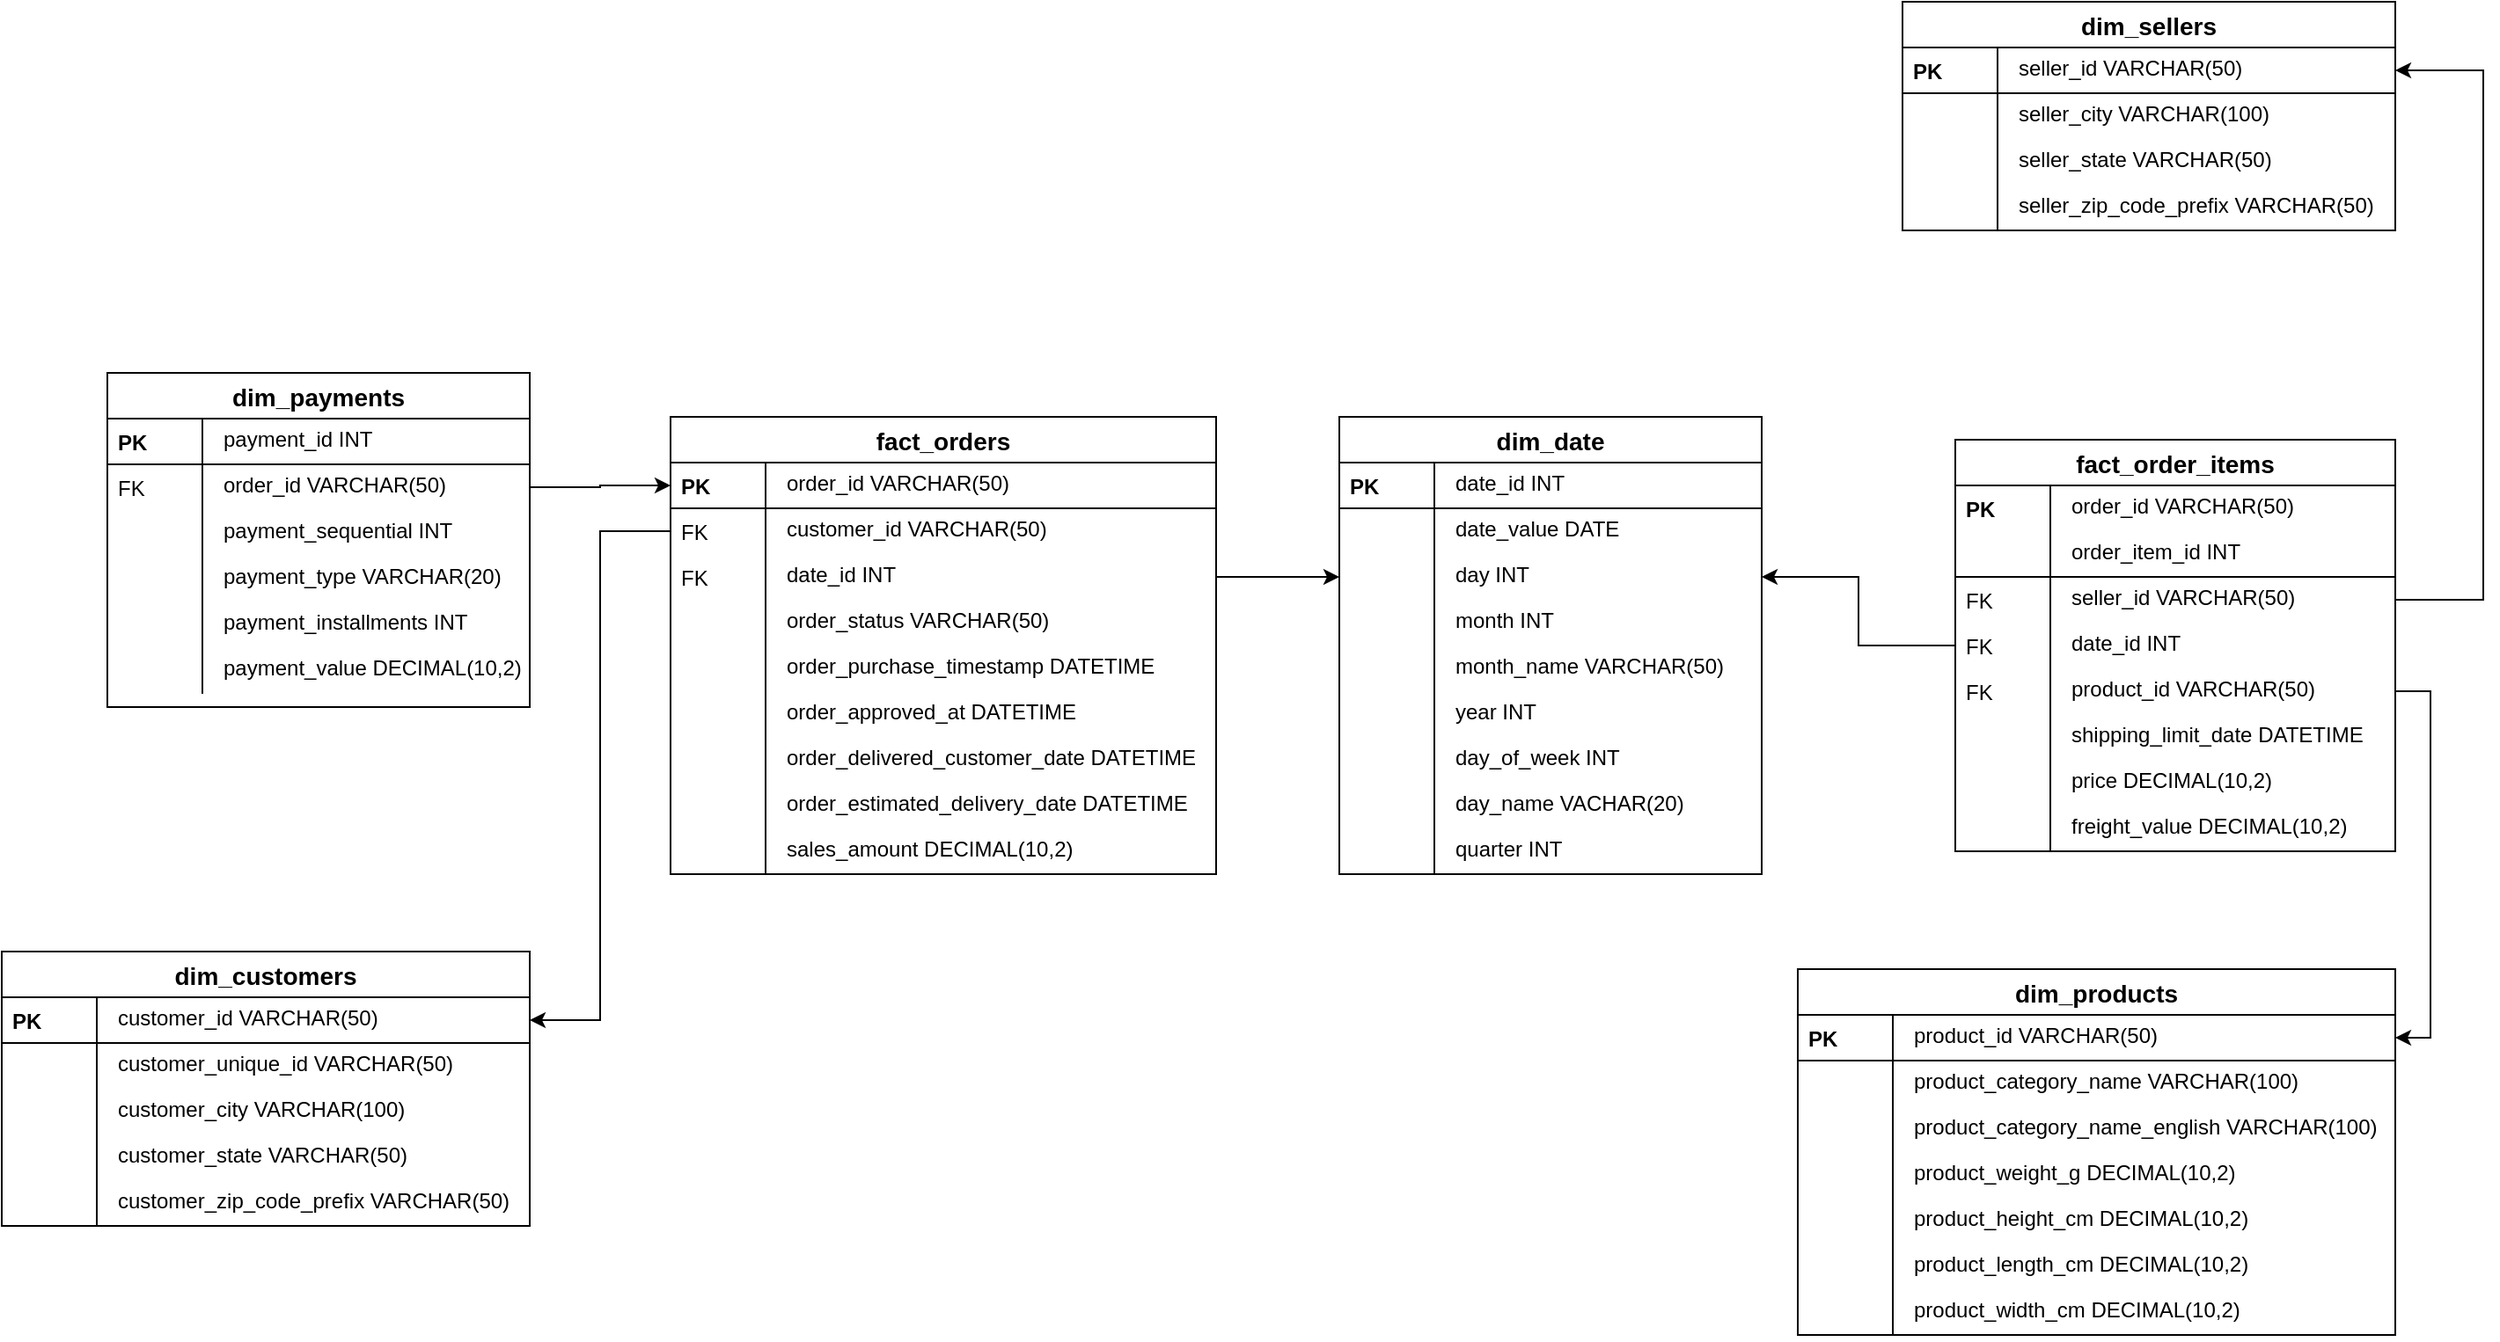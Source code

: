 <mxfile version="26.0.16">
  <diagram name="Page-1" id="37GojbIX0Rd0aTj9gflg">
    <mxGraphModel dx="1693" dy="843" grid="1" gridSize="10" guides="1" tooltips="1" connect="1" arrows="1" fold="1" page="1" pageScale="1" pageWidth="1200" pageHeight="1920" math="0" shadow="0">
      <root>
        <mxCell id="0" />
        <mxCell id="1" parent="0" />
        <mxCell id="-cN0JcNrB5t6STGXei_7-1" value="dim_customers" style="swimlane;fontStyle=1;childLayout=stackLayout;horizontal=1;startSize=26;fillColor=default;horizontalStack=0;resizeParent=1;resizeLast=0;collapsible=1;marginBottom=0;swimlaneFillColor=default;align=center;fontSize=14;" vertex="1" parent="1">
          <mxGeometry x="410" y="990" width="300" height="156" as="geometry" />
        </mxCell>
        <mxCell id="-cN0JcNrB5t6STGXei_7-2" value="customer_id VARCHAR(50)" style="shape=partialRectangle;top=0;left=0;right=0;bottom=1;align=left;verticalAlign=top;spacingTop=-2;fillColor=none;spacingLeft=64;spacingRight=4;overflow=hidden;rotatable=0;points=[[0,0.5],[1,0.5]];portConstraint=eastwest;dropTarget=0;" vertex="1" parent="-cN0JcNrB5t6STGXei_7-1">
          <mxGeometry y="26" width="300" height="26" as="geometry" />
        </mxCell>
        <mxCell id="-cN0JcNrB5t6STGXei_7-3" value="PK" style="shape=partialRectangle;top=0;left=0;bottom=0;fillColor=none;align=left;verticalAlign=middle;spacingLeft=4;spacingRight=4;overflow=hidden;rotatable=180;points=[];portConstraint=eastwest;part=1;fontStyle=1" vertex="1" connectable="0" parent="-cN0JcNrB5t6STGXei_7-2">
          <mxGeometry width="54" height="26" as="geometry" />
        </mxCell>
        <mxCell id="-cN0JcNrB5t6STGXei_7-4" value="customer_unique_id VARCHAR(50)" style="shape=partialRectangle;top=0;left=0;right=0;bottom=0;align=left;verticalAlign=top;spacingTop=-2;fillColor=none;spacingLeft=64;spacingRight=4;overflow=hidden;rotatable=0;points=[[0,0.5],[1,0.5]];portConstraint=eastwest;dropTarget=0;" vertex="1" parent="-cN0JcNrB5t6STGXei_7-1">
          <mxGeometry y="52" width="300" height="26" as="geometry" />
        </mxCell>
        <mxCell id="-cN0JcNrB5t6STGXei_7-5" value="" style="shape=partialRectangle;top=0;left=0;bottom=0;fillColor=none;align=left;verticalAlign=middle;spacingLeft=4;spacingRight=4;overflow=hidden;rotatable=180;points=[];portConstraint=eastwest;part=1;" vertex="1" connectable="0" parent="-cN0JcNrB5t6STGXei_7-4">
          <mxGeometry width="54" height="26" as="geometry" />
        </mxCell>
        <mxCell id="-cN0JcNrB5t6STGXei_7-6" value="customer_city VARCHAR(100)" style="shape=partialRectangle;top=0;left=0;right=0;bottom=0;align=left;verticalAlign=top;spacingTop=-2;fillColor=none;spacingLeft=64;spacingRight=4;overflow=hidden;rotatable=0;points=[[0,0.5],[1,0.5]];portConstraint=eastwest;dropTarget=0;" vertex="1" parent="-cN0JcNrB5t6STGXei_7-1">
          <mxGeometry y="78" width="300" height="26" as="geometry" />
        </mxCell>
        <mxCell id="-cN0JcNrB5t6STGXei_7-7" value="" style="shape=partialRectangle;top=0;left=0;bottom=0;fillColor=none;align=left;verticalAlign=middle;spacingLeft=4;spacingRight=4;overflow=hidden;rotatable=180;points=[];portConstraint=eastwest;part=1;" vertex="1" connectable="0" parent="-cN0JcNrB5t6STGXei_7-6">
          <mxGeometry width="54" height="26" as="geometry" />
        </mxCell>
        <mxCell id="-cN0JcNrB5t6STGXei_7-8" value="customer_state VARCHAR(50)" style="shape=partialRectangle;top=0;left=0;right=0;bottom=0;align=left;verticalAlign=top;spacingTop=-2;fillColor=none;spacingLeft=64;spacingRight=4;overflow=hidden;rotatable=0;points=[[0,0.5],[1,0.5]];portConstraint=eastwest;dropTarget=0;" vertex="1" parent="-cN0JcNrB5t6STGXei_7-1">
          <mxGeometry y="104" width="300" height="26" as="geometry" />
        </mxCell>
        <mxCell id="-cN0JcNrB5t6STGXei_7-9" value="" style="shape=partialRectangle;top=0;left=0;bottom=0;fillColor=none;align=left;verticalAlign=middle;spacingLeft=4;spacingRight=4;overflow=hidden;rotatable=180;points=[];portConstraint=eastwest;part=1;" vertex="1" connectable="0" parent="-cN0JcNrB5t6STGXei_7-8">
          <mxGeometry width="54" height="26" as="geometry" />
        </mxCell>
        <mxCell id="-cN0JcNrB5t6STGXei_7-10" value="customer_zip_code_prefix VARCHAR(50)" style="shape=partialRectangle;top=0;left=0;right=0;bottom=0;align=left;verticalAlign=top;spacingTop=-2;fillColor=none;spacingLeft=64;spacingRight=4;overflow=hidden;rotatable=0;points=[[0,0.5],[1,0.5]];portConstraint=eastwest;dropTarget=0;" vertex="1" parent="-cN0JcNrB5t6STGXei_7-1">
          <mxGeometry y="130" width="300" height="26" as="geometry" />
        </mxCell>
        <mxCell id="-cN0JcNrB5t6STGXei_7-11" value="" style="shape=partialRectangle;top=0;left=0;bottom=0;fillColor=none;align=left;verticalAlign=middle;spacingLeft=4;spacingRight=4;overflow=hidden;rotatable=180;points=[];portConstraint=eastwest;part=1;" vertex="1" connectable="0" parent="-cN0JcNrB5t6STGXei_7-10">
          <mxGeometry width="54" height="26" as="geometry" />
        </mxCell>
        <mxCell id="-cN0JcNrB5t6STGXei_7-12" value="dim_sellers" style="swimlane;fontStyle=1;childLayout=stackLayout;horizontal=1;startSize=26;fillColor=default;horizontalStack=0;resizeParent=1;resizeLast=0;collapsible=1;marginBottom=0;swimlaneFillColor=default;align=center;fontSize=14;" vertex="1" parent="1">
          <mxGeometry x="1490" y="450" width="280" height="130" as="geometry" />
        </mxCell>
        <mxCell id="-cN0JcNrB5t6STGXei_7-13" value="seller_id VARCHAR(50)" style="shape=partialRectangle;top=0;left=0;right=0;bottom=1;align=left;verticalAlign=top;spacingTop=-2;fillColor=none;spacingLeft=64;spacingRight=4;overflow=hidden;rotatable=0;points=[[0,0.5],[1,0.5]];portConstraint=eastwest;dropTarget=0;" vertex="1" parent="-cN0JcNrB5t6STGXei_7-12">
          <mxGeometry y="26" width="280" height="26" as="geometry" />
        </mxCell>
        <mxCell id="-cN0JcNrB5t6STGXei_7-14" value="PK" style="shape=partialRectangle;top=0;left=0;bottom=0;fillColor=none;align=left;verticalAlign=middle;spacingLeft=4;spacingRight=4;overflow=hidden;rotatable=180;points=[];portConstraint=eastwest;part=1;fontStyle=1" vertex="1" connectable="0" parent="-cN0JcNrB5t6STGXei_7-13">
          <mxGeometry width="54" height="26" as="geometry" />
        </mxCell>
        <mxCell id="-cN0JcNrB5t6STGXei_7-15" value="seller_city VARCHAR(100)" style="shape=partialRectangle;top=0;left=0;right=0;bottom=0;align=left;verticalAlign=top;spacingTop=-2;fillColor=none;spacingLeft=64;spacingRight=4;overflow=hidden;rotatable=0;points=[[0,0.5],[1,0.5]];portConstraint=eastwest;dropTarget=0;" vertex="1" parent="-cN0JcNrB5t6STGXei_7-12">
          <mxGeometry y="52" width="280" height="26" as="geometry" />
        </mxCell>
        <mxCell id="-cN0JcNrB5t6STGXei_7-16" value="" style="shape=partialRectangle;top=0;left=0;bottom=0;fillColor=none;align=left;verticalAlign=middle;spacingLeft=4;spacingRight=4;overflow=hidden;rotatable=180;points=[];portConstraint=eastwest;part=1;" vertex="1" connectable="0" parent="-cN0JcNrB5t6STGXei_7-15">
          <mxGeometry width="54" height="26" as="geometry" />
        </mxCell>
        <mxCell id="-cN0JcNrB5t6STGXei_7-17" value="seller_state VARCHAR(50)" style="shape=partialRectangle;top=0;left=0;right=0;bottom=0;align=left;verticalAlign=top;spacingTop=-2;fillColor=none;spacingLeft=64;spacingRight=4;overflow=hidden;rotatable=0;points=[[0,0.5],[1,0.5]];portConstraint=eastwest;dropTarget=0;" vertex="1" parent="-cN0JcNrB5t6STGXei_7-12">
          <mxGeometry y="78" width="280" height="26" as="geometry" />
        </mxCell>
        <mxCell id="-cN0JcNrB5t6STGXei_7-18" value="" style="shape=partialRectangle;top=0;left=0;bottom=0;fillColor=none;align=left;verticalAlign=middle;spacingLeft=4;spacingRight=4;overflow=hidden;rotatable=180;points=[];portConstraint=eastwest;part=1;" vertex="1" connectable="0" parent="-cN0JcNrB5t6STGXei_7-17">
          <mxGeometry width="54" height="26" as="geometry" />
        </mxCell>
        <mxCell id="-cN0JcNrB5t6STGXei_7-19" value="seller_zip_code_prefix VARCHAR(50)" style="shape=partialRectangle;top=0;left=0;right=0;bottom=0;align=left;verticalAlign=top;spacingTop=-2;fillColor=none;spacingLeft=64;spacingRight=4;overflow=hidden;rotatable=0;points=[[0,0.5],[1,0.5]];portConstraint=eastwest;dropTarget=0;" vertex="1" parent="-cN0JcNrB5t6STGXei_7-12">
          <mxGeometry y="104" width="280" height="26" as="geometry" />
        </mxCell>
        <mxCell id="-cN0JcNrB5t6STGXei_7-20" value="" style="shape=partialRectangle;top=0;left=0;bottom=0;fillColor=none;align=left;verticalAlign=middle;spacingLeft=4;spacingRight=4;overflow=hidden;rotatable=180;points=[];portConstraint=eastwest;part=1;" vertex="1" connectable="0" parent="-cN0JcNrB5t6STGXei_7-19">
          <mxGeometry width="54" height="26" as="geometry" />
        </mxCell>
        <mxCell id="-cN0JcNrB5t6STGXei_7-21" value="dim_products" style="swimlane;fontStyle=1;childLayout=stackLayout;horizontal=1;startSize=26;fillColor=default;horizontalStack=0;resizeParent=1;resizeLast=0;collapsible=1;marginBottom=0;swimlaneFillColor=default;align=center;fontSize=14;" vertex="1" parent="1">
          <mxGeometry x="1430.5" y="1000" width="339.5" height="208" as="geometry" />
        </mxCell>
        <mxCell id="-cN0JcNrB5t6STGXei_7-22" value="product_id VARCHAR(50)" style="shape=partialRectangle;top=0;left=0;right=0;bottom=1;align=left;verticalAlign=top;spacingTop=-2;fillColor=none;spacingLeft=64;spacingRight=4;overflow=hidden;rotatable=0;points=[[0,0.5],[1,0.5]];portConstraint=eastwest;dropTarget=0;" vertex="1" parent="-cN0JcNrB5t6STGXei_7-21">
          <mxGeometry y="26" width="339.5" height="26" as="geometry" />
        </mxCell>
        <mxCell id="-cN0JcNrB5t6STGXei_7-23" value="PK" style="shape=partialRectangle;top=0;left=0;bottom=0;fillColor=none;align=left;verticalAlign=middle;spacingLeft=4;spacingRight=4;overflow=hidden;rotatable=180;points=[];portConstraint=eastwest;part=1;fontStyle=1" vertex="1" connectable="0" parent="-cN0JcNrB5t6STGXei_7-22">
          <mxGeometry width="54" height="26" as="geometry" />
        </mxCell>
        <mxCell id="-cN0JcNrB5t6STGXei_7-24" value="product_category_name VARCHAR(100)" style="shape=partialRectangle;top=0;left=0;right=0;bottom=0;align=left;verticalAlign=top;spacingTop=-2;fillColor=none;spacingLeft=64;spacingRight=4;overflow=hidden;rotatable=0;points=[[0,0.5],[1,0.5]];portConstraint=eastwest;dropTarget=0;" vertex="1" parent="-cN0JcNrB5t6STGXei_7-21">
          <mxGeometry y="52" width="339.5" height="26" as="geometry" />
        </mxCell>
        <mxCell id="-cN0JcNrB5t6STGXei_7-25" value="" style="shape=partialRectangle;top=0;left=0;bottom=0;fillColor=none;align=left;verticalAlign=middle;spacingLeft=4;spacingRight=4;overflow=hidden;rotatable=180;points=[];portConstraint=eastwest;part=1;" vertex="1" connectable="0" parent="-cN0JcNrB5t6STGXei_7-24">
          <mxGeometry width="54" height="26" as="geometry" />
        </mxCell>
        <mxCell id="-cN0JcNrB5t6STGXei_7-26" value="product_category_name_english VARCHAR(100)" style="shape=partialRectangle;top=0;left=0;right=0;bottom=0;align=left;verticalAlign=top;spacingTop=-2;fillColor=none;spacingLeft=64;spacingRight=4;overflow=hidden;rotatable=0;points=[[0,0.5],[1,0.5]];portConstraint=eastwest;dropTarget=0;" vertex="1" parent="-cN0JcNrB5t6STGXei_7-21">
          <mxGeometry y="78" width="339.5" height="26" as="geometry" />
        </mxCell>
        <mxCell id="-cN0JcNrB5t6STGXei_7-27" value="" style="shape=partialRectangle;top=0;left=0;bottom=0;fillColor=none;align=left;verticalAlign=middle;spacingLeft=4;spacingRight=4;overflow=hidden;rotatable=180;points=[];portConstraint=eastwest;part=1;" vertex="1" connectable="0" parent="-cN0JcNrB5t6STGXei_7-26">
          <mxGeometry width="54" height="26" as="geometry" />
        </mxCell>
        <mxCell id="-cN0JcNrB5t6STGXei_7-28" value="product_weight_g DECIMAL(10,2)" style="shape=partialRectangle;top=0;left=0;right=0;bottom=0;align=left;verticalAlign=top;spacingTop=-2;fillColor=none;spacingLeft=64;spacingRight=4;overflow=hidden;rotatable=0;points=[[0,0.5],[1,0.5]];portConstraint=eastwest;dropTarget=0;" vertex="1" parent="-cN0JcNrB5t6STGXei_7-21">
          <mxGeometry y="104" width="339.5" height="26" as="geometry" />
        </mxCell>
        <mxCell id="-cN0JcNrB5t6STGXei_7-29" value="" style="shape=partialRectangle;top=0;left=0;bottom=0;fillColor=none;align=left;verticalAlign=middle;spacingLeft=4;spacingRight=4;overflow=hidden;rotatable=180;points=[];portConstraint=eastwest;part=1;" vertex="1" connectable="0" parent="-cN0JcNrB5t6STGXei_7-28">
          <mxGeometry width="54" height="26" as="geometry" />
        </mxCell>
        <mxCell id="-cN0JcNrB5t6STGXei_7-30" value="product_height_cm DECIMAL(10,2)" style="shape=partialRectangle;top=0;left=0;right=0;bottom=0;align=left;verticalAlign=top;spacingTop=-2;fillColor=none;spacingLeft=64;spacingRight=4;overflow=hidden;rotatable=0;points=[[0,0.5],[1,0.5]];portConstraint=eastwest;dropTarget=0;" vertex="1" parent="-cN0JcNrB5t6STGXei_7-21">
          <mxGeometry y="130" width="339.5" height="26" as="geometry" />
        </mxCell>
        <mxCell id="-cN0JcNrB5t6STGXei_7-31" value="" style="shape=partialRectangle;top=0;left=0;bottom=0;fillColor=none;align=left;verticalAlign=middle;spacingLeft=4;spacingRight=4;overflow=hidden;rotatable=180;points=[];portConstraint=eastwest;part=1;" vertex="1" connectable="0" parent="-cN0JcNrB5t6STGXei_7-30">
          <mxGeometry width="54" height="26" as="geometry" />
        </mxCell>
        <mxCell id="-cN0JcNrB5t6STGXei_7-32" value="product_length_cm DECIMAL(10,2)" style="shape=partialRectangle;top=0;left=0;right=0;bottom=0;align=left;verticalAlign=top;spacingTop=-2;fillColor=none;spacingLeft=64;spacingRight=4;overflow=hidden;rotatable=0;points=[[0,0.5],[1,0.5]];portConstraint=eastwest;dropTarget=0;" vertex="1" parent="-cN0JcNrB5t6STGXei_7-21">
          <mxGeometry y="156" width="339.5" height="26" as="geometry" />
        </mxCell>
        <mxCell id="-cN0JcNrB5t6STGXei_7-33" value="" style="shape=partialRectangle;top=0;left=0;bottom=0;fillColor=none;align=left;verticalAlign=middle;spacingLeft=4;spacingRight=4;overflow=hidden;rotatable=180;points=[];portConstraint=eastwest;part=1;" vertex="1" connectable="0" parent="-cN0JcNrB5t6STGXei_7-32">
          <mxGeometry width="54" height="26" as="geometry" />
        </mxCell>
        <mxCell id="-cN0JcNrB5t6STGXei_7-34" value="product_width_cm DECIMAL(10,2)" style="shape=partialRectangle;top=0;left=0;right=0;bottom=0;align=left;verticalAlign=top;spacingTop=-2;fillColor=none;spacingLeft=64;spacingRight=4;overflow=hidden;rotatable=0;points=[[0,0.5],[1,0.5]];portConstraint=eastwest;dropTarget=0;" vertex="1" parent="-cN0JcNrB5t6STGXei_7-21">
          <mxGeometry y="182" width="339.5" height="26" as="geometry" />
        </mxCell>
        <mxCell id="-cN0JcNrB5t6STGXei_7-35" value="" style="shape=partialRectangle;top=0;left=0;bottom=0;fillColor=none;align=left;verticalAlign=middle;spacingLeft=4;spacingRight=4;overflow=hidden;rotatable=180;points=[];portConstraint=eastwest;part=1;" vertex="1" connectable="0" parent="-cN0JcNrB5t6STGXei_7-34">
          <mxGeometry width="54" height="26" as="geometry" />
        </mxCell>
        <mxCell id="-cN0JcNrB5t6STGXei_7-36" value="dim_payments" style="swimlane;fontStyle=1;childLayout=stackLayout;horizontal=1;startSize=26;fillColor=default;horizontalStack=0;resizeParent=1;resizeLast=0;collapsible=1;marginBottom=0;swimlaneFillColor=default;align=center;fontSize=14;" vertex="1" parent="1">
          <mxGeometry x="470" y="661" width="240" height="190" as="geometry" />
        </mxCell>
        <mxCell id="-cN0JcNrB5t6STGXei_7-37" value="payment_id INT" style="shape=partialRectangle;top=0;left=0;right=0;bottom=1;align=left;verticalAlign=top;spacingTop=-2;fillColor=none;spacingLeft=64;spacingRight=4;overflow=hidden;rotatable=0;points=[[0,0.5],[1,0.5]];portConstraint=eastwest;dropTarget=0;labelBorderColor=none;" vertex="1" parent="-cN0JcNrB5t6STGXei_7-36">
          <mxGeometry y="26" width="240" height="26" as="geometry" />
        </mxCell>
        <mxCell id="-cN0JcNrB5t6STGXei_7-38" value="PK" style="shape=partialRectangle;top=0;left=0;bottom=0;fillColor=none;align=left;verticalAlign=middle;spacingLeft=4;spacingRight=4;overflow=hidden;rotatable=180;points=[];portConstraint=eastwest;part=1;fontStyle=1" vertex="1" connectable="0" parent="-cN0JcNrB5t6STGXei_7-37">
          <mxGeometry width="54" height="26" as="geometry" />
        </mxCell>
        <mxCell id="-cN0JcNrB5t6STGXei_7-39" value="order_id VARCHAR(50)" style="shape=partialRectangle;top=0;left=0;right=0;bottom=0;align=left;verticalAlign=top;spacingTop=-2;fillColor=none;spacingLeft=64;spacingRight=4;overflow=hidden;rotatable=0;points=[[0,0.5],[1,0.5]];portConstraint=eastwest;dropTarget=0;" vertex="1" parent="-cN0JcNrB5t6STGXei_7-36">
          <mxGeometry y="52" width="240" height="26" as="geometry" />
        </mxCell>
        <mxCell id="-cN0JcNrB5t6STGXei_7-40" value="FK" style="shape=partialRectangle;top=0;left=0;bottom=0;fillColor=none;align=left;verticalAlign=middle;spacingLeft=4;spacingRight=4;overflow=hidden;rotatable=180;points=[];portConstraint=eastwest;part=1;" vertex="1" connectable="0" parent="-cN0JcNrB5t6STGXei_7-39">
          <mxGeometry width="54" height="26" as="geometry" />
        </mxCell>
        <mxCell id="-cN0JcNrB5t6STGXei_7-41" value="payment_sequential INT" style="shape=partialRectangle;top=0;left=0;right=0;bottom=0;align=left;verticalAlign=top;spacingTop=-2;fillColor=none;spacingLeft=64;spacingRight=4;overflow=hidden;rotatable=0;points=[[0,0.5],[1,0.5]];portConstraint=eastwest;dropTarget=0;" vertex="1" parent="-cN0JcNrB5t6STGXei_7-36">
          <mxGeometry y="78" width="240" height="26" as="geometry" />
        </mxCell>
        <mxCell id="-cN0JcNrB5t6STGXei_7-42" value="" style="shape=partialRectangle;top=0;left=0;bottom=0;fillColor=none;align=left;verticalAlign=middle;spacingLeft=4;spacingRight=4;overflow=hidden;rotatable=180;points=[];portConstraint=eastwest;part=1;" vertex="1" connectable="0" parent="-cN0JcNrB5t6STGXei_7-41">
          <mxGeometry width="54" height="26" as="geometry" />
        </mxCell>
        <mxCell id="-cN0JcNrB5t6STGXei_7-43" value="payment_type VARCHAR(20)" style="shape=partialRectangle;top=0;left=0;right=0;bottom=0;align=left;verticalAlign=top;spacingTop=-2;fillColor=none;spacingLeft=64;spacingRight=4;overflow=hidden;rotatable=0;points=[[0,0.5],[1,0.5]];portConstraint=eastwest;dropTarget=0;" vertex="1" parent="-cN0JcNrB5t6STGXei_7-36">
          <mxGeometry y="104" width="240" height="26" as="geometry" />
        </mxCell>
        <mxCell id="-cN0JcNrB5t6STGXei_7-44" value="" style="shape=partialRectangle;top=0;left=0;bottom=0;fillColor=none;align=left;verticalAlign=middle;spacingLeft=4;spacingRight=4;overflow=hidden;rotatable=180;points=[];portConstraint=eastwest;part=1;" vertex="1" connectable="0" parent="-cN0JcNrB5t6STGXei_7-43">
          <mxGeometry width="54" height="26" as="geometry" />
        </mxCell>
        <mxCell id="-cN0JcNrB5t6STGXei_7-45" value="payment_installments INT" style="shape=partialRectangle;top=0;left=0;right=0;bottom=0;align=left;verticalAlign=top;spacingTop=-2;fillColor=none;spacingLeft=64;spacingRight=4;overflow=hidden;rotatable=0;points=[[0,0.5],[1,0.5]];portConstraint=eastwest;dropTarget=0;" vertex="1" parent="-cN0JcNrB5t6STGXei_7-36">
          <mxGeometry y="130" width="240" height="26" as="geometry" />
        </mxCell>
        <mxCell id="-cN0JcNrB5t6STGXei_7-46" value="" style="shape=partialRectangle;top=0;left=0;bottom=0;fillColor=none;align=left;verticalAlign=middle;spacingLeft=4;spacingRight=4;overflow=hidden;rotatable=180;points=[];portConstraint=eastwest;part=1;" vertex="1" connectable="0" parent="-cN0JcNrB5t6STGXei_7-45">
          <mxGeometry width="54" height="26" as="geometry" />
        </mxCell>
        <mxCell id="-cN0JcNrB5t6STGXei_7-47" value="payment_value DECIMAL(10,2)" style="shape=partialRectangle;top=0;left=0;right=0;bottom=0;align=left;verticalAlign=top;spacingTop=-2;fillColor=none;spacingLeft=64;spacingRight=4;overflow=hidden;rotatable=0;points=[[0,0.5],[1,0.5]];portConstraint=eastwest;dropTarget=0;" vertex="1" parent="-cN0JcNrB5t6STGXei_7-36">
          <mxGeometry y="156" width="240" height="26" as="geometry" />
        </mxCell>
        <mxCell id="-cN0JcNrB5t6STGXei_7-48" value="" style="shape=partialRectangle;top=0;left=0;bottom=0;fillColor=none;align=left;verticalAlign=middle;spacingLeft=4;spacingRight=4;overflow=hidden;rotatable=180;points=[];portConstraint=eastwest;part=1;" vertex="1" connectable="0" parent="-cN0JcNrB5t6STGXei_7-47">
          <mxGeometry width="54" height="26" as="geometry" />
        </mxCell>
        <mxCell id="-cN0JcNrB5t6STGXei_7-49" value="fact_orders" style="swimlane;fontStyle=1;childLayout=stackLayout;horizontal=1;startSize=26;fillColor=default;horizontalStack=0;resizeParent=1;resizeLast=0;collapsible=1;marginBottom=0;swimlaneFillColor=default;align=center;fontSize=14;" vertex="1" parent="1">
          <mxGeometry x="790" y="686" width="310" height="260" as="geometry" />
        </mxCell>
        <mxCell id="-cN0JcNrB5t6STGXei_7-50" value="order_id VARCHAR(50)" style="shape=partialRectangle;top=0;left=0;right=0;bottom=1;align=left;verticalAlign=top;spacingTop=-2;fillColor=none;spacingLeft=64;spacingRight=4;overflow=hidden;rotatable=0;points=[[0,0.5],[1,0.5]];portConstraint=eastwest;dropTarget=0;" vertex="1" parent="-cN0JcNrB5t6STGXei_7-49">
          <mxGeometry y="26" width="310" height="26" as="geometry" />
        </mxCell>
        <mxCell id="-cN0JcNrB5t6STGXei_7-51" value="PK" style="shape=partialRectangle;top=0;left=0;bottom=0;fillColor=none;align=left;verticalAlign=middle;spacingLeft=4;spacingRight=4;overflow=hidden;rotatable=180;points=[];portConstraint=eastwest;part=1;fontStyle=1" vertex="1" connectable="0" parent="-cN0JcNrB5t6STGXei_7-50">
          <mxGeometry width="54" height="26" as="geometry" />
        </mxCell>
        <mxCell id="-cN0JcNrB5t6STGXei_7-52" value="customer_id VARCHAR(50)" style="shape=partialRectangle;top=0;left=0;right=0;bottom=0;align=left;verticalAlign=top;spacingTop=-2;fillColor=none;spacingLeft=64;spacingRight=4;overflow=hidden;rotatable=0;points=[[0,0.5],[1,0.5]];portConstraint=eastwest;dropTarget=0;" vertex="1" parent="-cN0JcNrB5t6STGXei_7-49">
          <mxGeometry y="52" width="310" height="26" as="geometry" />
        </mxCell>
        <mxCell id="-cN0JcNrB5t6STGXei_7-53" value="FK" style="shape=partialRectangle;top=0;left=0;bottom=0;fillColor=none;align=left;verticalAlign=middle;spacingLeft=4;spacingRight=4;overflow=hidden;rotatable=180;points=[];portConstraint=eastwest;part=1;" vertex="1" connectable="0" parent="-cN0JcNrB5t6STGXei_7-52">
          <mxGeometry width="54" height="26" as="geometry" />
        </mxCell>
        <mxCell id="-cN0JcNrB5t6STGXei_7-54" value="date_id INT" style="shape=partialRectangle;top=0;left=0;right=0;bottom=0;align=left;verticalAlign=top;spacingTop=-2;fillColor=none;spacingLeft=64;spacingRight=4;overflow=hidden;rotatable=0;points=[[0,0.5],[1,0.5]];portConstraint=eastwest;dropTarget=0;" vertex="1" parent="-cN0JcNrB5t6STGXei_7-49">
          <mxGeometry y="78" width="310" height="26" as="geometry" />
        </mxCell>
        <mxCell id="-cN0JcNrB5t6STGXei_7-55" value="FK" style="shape=partialRectangle;top=0;left=0;bottom=0;fillColor=none;align=left;verticalAlign=middle;spacingLeft=4;spacingRight=4;overflow=hidden;rotatable=180;points=[];portConstraint=eastwest;part=1;" vertex="1" connectable="0" parent="-cN0JcNrB5t6STGXei_7-54">
          <mxGeometry width="54" height="26" as="geometry" />
        </mxCell>
        <mxCell id="-cN0JcNrB5t6STGXei_7-56" value="order_status VARCHAR(50)" style="shape=partialRectangle;top=0;left=0;right=0;bottom=0;align=left;verticalAlign=top;spacingTop=-2;fillColor=none;spacingLeft=64;spacingRight=4;overflow=hidden;rotatable=0;points=[[0,0.5],[1,0.5]];portConstraint=eastwest;dropTarget=0;" vertex="1" parent="-cN0JcNrB5t6STGXei_7-49">
          <mxGeometry y="104" width="310" height="26" as="geometry" />
        </mxCell>
        <mxCell id="-cN0JcNrB5t6STGXei_7-57" value="" style="shape=partialRectangle;top=0;left=0;bottom=0;fillColor=none;align=left;verticalAlign=middle;spacingLeft=4;spacingRight=4;overflow=hidden;rotatable=180;points=[];portConstraint=eastwest;part=1;" vertex="1" connectable="0" parent="-cN0JcNrB5t6STGXei_7-56">
          <mxGeometry width="54" height="26" as="geometry" />
        </mxCell>
        <mxCell id="-cN0JcNrB5t6STGXei_7-58" value="order_purchase_timestamp DATETIME" style="shape=partialRectangle;top=0;left=0;right=0;bottom=0;align=left;verticalAlign=top;spacingTop=-2;fillColor=none;spacingLeft=64;spacingRight=4;overflow=hidden;rotatable=0;points=[[0,0.5],[1,0.5]];portConstraint=eastwest;dropTarget=0;" vertex="1" parent="-cN0JcNrB5t6STGXei_7-49">
          <mxGeometry y="130" width="310" height="26" as="geometry" />
        </mxCell>
        <mxCell id="-cN0JcNrB5t6STGXei_7-59" value="" style="shape=partialRectangle;top=0;left=0;bottom=0;fillColor=none;align=left;verticalAlign=middle;spacingLeft=4;spacingRight=4;overflow=hidden;rotatable=180;points=[];portConstraint=eastwest;part=1;" vertex="1" connectable="0" parent="-cN0JcNrB5t6STGXei_7-58">
          <mxGeometry width="54" height="26" as="geometry" />
        </mxCell>
        <mxCell id="-cN0JcNrB5t6STGXei_7-60" value="order_approved_at DATETIME" style="shape=partialRectangle;top=0;left=0;right=0;bottom=0;align=left;verticalAlign=top;spacingTop=-2;fillColor=none;spacingLeft=64;spacingRight=4;overflow=hidden;rotatable=0;points=[[0,0.5],[1,0.5]];portConstraint=eastwest;dropTarget=0;" vertex="1" parent="-cN0JcNrB5t6STGXei_7-49">
          <mxGeometry y="156" width="310" height="26" as="geometry" />
        </mxCell>
        <mxCell id="-cN0JcNrB5t6STGXei_7-61" value="" style="shape=partialRectangle;top=0;left=0;bottom=0;fillColor=none;align=left;verticalAlign=middle;spacingLeft=4;spacingRight=4;overflow=hidden;rotatable=180;points=[];portConstraint=eastwest;part=1;" vertex="1" connectable="0" parent="-cN0JcNrB5t6STGXei_7-60">
          <mxGeometry width="54" height="26" as="geometry" />
        </mxCell>
        <mxCell id="-cN0JcNrB5t6STGXei_7-62" value="order_delivered_customer_date DATETIME" style="shape=partialRectangle;top=0;left=0;right=0;bottom=0;align=left;verticalAlign=top;spacingTop=-2;fillColor=none;spacingLeft=64;spacingRight=4;overflow=hidden;rotatable=0;points=[[0,0.5],[1,0.5]];portConstraint=eastwest;dropTarget=0;" vertex="1" parent="-cN0JcNrB5t6STGXei_7-49">
          <mxGeometry y="182" width="310" height="26" as="geometry" />
        </mxCell>
        <mxCell id="-cN0JcNrB5t6STGXei_7-63" value="" style="shape=partialRectangle;top=0;left=0;bottom=0;fillColor=none;align=left;verticalAlign=middle;spacingLeft=4;spacingRight=4;overflow=hidden;rotatable=180;points=[];portConstraint=eastwest;part=1;" vertex="1" connectable="0" parent="-cN0JcNrB5t6STGXei_7-62">
          <mxGeometry width="54" height="26" as="geometry" />
        </mxCell>
        <mxCell id="-cN0JcNrB5t6STGXei_7-64" value="order_estimated_delivery_date DATETIME" style="shape=partialRectangle;top=0;left=0;right=0;bottom=0;align=left;verticalAlign=top;spacingTop=-2;fillColor=none;spacingLeft=64;spacingRight=4;overflow=hidden;rotatable=0;points=[[0,0.5],[1,0.5]];portConstraint=eastwest;dropTarget=0;" vertex="1" parent="-cN0JcNrB5t6STGXei_7-49">
          <mxGeometry y="208" width="310" height="26" as="geometry" />
        </mxCell>
        <mxCell id="-cN0JcNrB5t6STGXei_7-65" value="" style="shape=partialRectangle;top=0;left=0;bottom=0;fillColor=none;align=left;verticalAlign=middle;spacingLeft=4;spacingRight=4;overflow=hidden;rotatable=180;points=[];portConstraint=eastwest;part=1;" vertex="1" connectable="0" parent="-cN0JcNrB5t6STGXei_7-64">
          <mxGeometry width="54" height="26" as="geometry" />
        </mxCell>
        <mxCell id="-cN0JcNrB5t6STGXei_7-66" value="sales_amount DECIMAL(10,2)" style="shape=partialRectangle;top=0;left=0;right=0;bottom=0;align=left;verticalAlign=top;spacingTop=-2;fillColor=none;spacingLeft=64;spacingRight=4;overflow=hidden;rotatable=0;points=[[0,0.5],[1,0.5]];portConstraint=eastwest;dropTarget=0;" vertex="1" parent="-cN0JcNrB5t6STGXei_7-49">
          <mxGeometry y="234" width="310" height="26" as="geometry" />
        </mxCell>
        <mxCell id="-cN0JcNrB5t6STGXei_7-67" value="" style="shape=partialRectangle;top=0;left=0;bottom=0;fillColor=none;align=left;verticalAlign=middle;spacingLeft=4;spacingRight=4;overflow=hidden;rotatable=180;points=[];portConstraint=eastwest;part=1;" vertex="1" connectable="0" parent="-cN0JcNrB5t6STGXei_7-66">
          <mxGeometry width="54" height="26" as="geometry" />
        </mxCell>
        <mxCell id="-cN0JcNrB5t6STGXei_7-68" value="fact_order_items" style="swimlane;fontStyle=1;childLayout=stackLayout;horizontal=1;startSize=26;fillColor=default;horizontalStack=0;resizeParent=1;resizeLast=0;collapsible=1;marginBottom=0;swimlaneFillColor=default;align=center;fontSize=14;" vertex="1" parent="1">
          <mxGeometry x="1520" y="699" width="250" height="234" as="geometry" />
        </mxCell>
        <mxCell id="-cN0JcNrB5t6STGXei_7-69" value="order_id VARCHAR(50)" style="shape=partialRectangle;top=0;left=0;right=0;bottom=0;align=left;verticalAlign=top;spacingTop=-2;fillColor=none;spacingLeft=64;spacingRight=4;overflow=hidden;rotatable=0;points=[[0,0.5],[1,0.5]];portConstraint=eastwest;dropTarget=0;" vertex="1" parent="-cN0JcNrB5t6STGXei_7-68">
          <mxGeometry y="26" width="250" height="26" as="geometry" />
        </mxCell>
        <mxCell id="-cN0JcNrB5t6STGXei_7-70" value="PK" style="shape=partialRectangle;top=0;left=0;bottom=0;fillColor=none;align=left;verticalAlign=middle;spacingLeft=4;spacingRight=4;overflow=hidden;rotatable=180;points=[];portConstraint=eastwest;part=1;fontStyle=1" vertex="1" connectable="0" parent="-cN0JcNrB5t6STGXei_7-69">
          <mxGeometry width="54" height="26" as="geometry" />
        </mxCell>
        <mxCell id="-cN0JcNrB5t6STGXei_7-71" value="order_item_id INT" style="shape=partialRectangle;top=0;left=0;right=0;bottom=1;align=left;verticalAlign=top;spacingTop=-2;fillColor=none;spacingLeft=64;spacingRight=4;overflow=hidden;rotatable=0;points=[[0,0.5],[1,0.5]];portConstraint=eastwest;dropTarget=0;" vertex="1" parent="-cN0JcNrB5t6STGXei_7-68">
          <mxGeometry y="52" width="250" height="26" as="geometry" />
        </mxCell>
        <mxCell id="-cN0JcNrB5t6STGXei_7-72" value="" style="shape=partialRectangle;top=0;left=0;bottom=0;fillColor=none;align=left;verticalAlign=middle;spacingLeft=4;spacingRight=4;overflow=hidden;rotatable=180;points=[];portConstraint=eastwest;part=1;" vertex="1" connectable="0" parent="-cN0JcNrB5t6STGXei_7-71">
          <mxGeometry width="54" height="26" as="geometry" />
        </mxCell>
        <mxCell id="-cN0JcNrB5t6STGXei_7-73" value="seller_id VARCHAR(50)" style="shape=partialRectangle;top=0;left=0;right=0;bottom=0;align=left;verticalAlign=top;spacingTop=-2;fillColor=none;spacingLeft=64;spacingRight=4;overflow=hidden;rotatable=0;points=[[0,0.5],[1,0.5]];portConstraint=eastwest;dropTarget=0;" vertex="1" parent="-cN0JcNrB5t6STGXei_7-68">
          <mxGeometry y="78" width="250" height="26" as="geometry" />
        </mxCell>
        <mxCell id="-cN0JcNrB5t6STGXei_7-74" value="FK" style="shape=partialRectangle;top=0;left=0;bottom=0;fillColor=none;align=left;verticalAlign=middle;spacingLeft=4;spacingRight=4;overflow=hidden;rotatable=180;points=[];portConstraint=eastwest;part=1;" vertex="1" connectable="0" parent="-cN0JcNrB5t6STGXei_7-73">
          <mxGeometry width="54" height="26" as="geometry" />
        </mxCell>
        <mxCell id="-cN0JcNrB5t6STGXei_7-75" value="date_id INT" style="shape=partialRectangle;top=0;left=0;right=0;bottom=0;align=left;verticalAlign=top;spacingTop=-2;fillColor=none;spacingLeft=64;spacingRight=4;overflow=hidden;rotatable=0;points=[[0,0.5],[1,0.5]];portConstraint=eastwest;dropTarget=0;" vertex="1" parent="-cN0JcNrB5t6STGXei_7-68">
          <mxGeometry y="104" width="250" height="26" as="geometry" />
        </mxCell>
        <mxCell id="-cN0JcNrB5t6STGXei_7-76" value="FK" style="shape=partialRectangle;top=0;left=0;bottom=0;fillColor=none;align=left;verticalAlign=middle;spacingLeft=4;spacingRight=4;overflow=hidden;rotatable=180;points=[];portConstraint=eastwest;part=1;" vertex="1" connectable="0" parent="-cN0JcNrB5t6STGXei_7-75">
          <mxGeometry width="54" height="26" as="geometry" />
        </mxCell>
        <mxCell id="-cN0JcNrB5t6STGXei_7-77" value="product_id VARCHAR(50)" style="shape=partialRectangle;top=0;left=0;right=0;bottom=0;align=left;verticalAlign=top;spacingTop=-2;fillColor=none;spacingLeft=64;spacingRight=4;overflow=hidden;rotatable=0;points=[[0,0.5],[1,0.5]];portConstraint=eastwest;dropTarget=0;" vertex="1" parent="-cN0JcNrB5t6STGXei_7-68">
          <mxGeometry y="130" width="250" height="26" as="geometry" />
        </mxCell>
        <mxCell id="-cN0JcNrB5t6STGXei_7-78" value="FK" style="shape=partialRectangle;top=0;left=0;bottom=0;fillColor=none;align=left;verticalAlign=middle;spacingLeft=4;spacingRight=4;overflow=hidden;rotatable=180;points=[];portConstraint=eastwest;part=1;" vertex="1" connectable="0" parent="-cN0JcNrB5t6STGXei_7-77">
          <mxGeometry width="54" height="26" as="geometry" />
        </mxCell>
        <mxCell id="-cN0JcNrB5t6STGXei_7-79" value="shipping_limit_date DATETIME" style="shape=partialRectangle;top=0;left=0;right=0;bottom=0;align=left;verticalAlign=top;spacingTop=-2;fillColor=none;spacingLeft=64;spacingRight=4;overflow=hidden;rotatable=0;points=[[0,0.5],[1,0.5]];portConstraint=eastwest;dropTarget=0;" vertex="1" parent="-cN0JcNrB5t6STGXei_7-68">
          <mxGeometry y="156" width="250" height="26" as="geometry" />
        </mxCell>
        <mxCell id="-cN0JcNrB5t6STGXei_7-80" value="" style="shape=partialRectangle;top=0;left=0;bottom=0;fillColor=none;align=left;verticalAlign=middle;spacingLeft=4;spacingRight=4;overflow=hidden;rotatable=180;points=[];portConstraint=eastwest;part=1;" vertex="1" connectable="0" parent="-cN0JcNrB5t6STGXei_7-79">
          <mxGeometry width="54" height="26" as="geometry" />
        </mxCell>
        <mxCell id="-cN0JcNrB5t6STGXei_7-81" value="price DECIMAL(10,2)" style="shape=partialRectangle;top=0;left=0;right=0;bottom=0;align=left;verticalAlign=top;spacingTop=-2;fillColor=none;spacingLeft=64;spacingRight=4;overflow=hidden;rotatable=0;points=[[0,0.5],[1,0.5]];portConstraint=eastwest;dropTarget=0;" vertex="1" parent="-cN0JcNrB5t6STGXei_7-68">
          <mxGeometry y="182" width="250" height="26" as="geometry" />
        </mxCell>
        <mxCell id="-cN0JcNrB5t6STGXei_7-82" value="" style="shape=partialRectangle;top=0;left=0;bottom=0;fillColor=none;align=left;verticalAlign=middle;spacingLeft=4;spacingRight=4;overflow=hidden;rotatable=180;points=[];portConstraint=eastwest;part=1;" vertex="1" connectable="0" parent="-cN0JcNrB5t6STGXei_7-81">
          <mxGeometry width="54" height="26" as="geometry" />
        </mxCell>
        <mxCell id="-cN0JcNrB5t6STGXei_7-83" value="freight_value DECIMAL(10,2)" style="shape=partialRectangle;top=0;left=0;right=0;bottom=0;align=left;verticalAlign=top;spacingTop=-2;fillColor=none;spacingLeft=64;spacingRight=4;overflow=hidden;rotatable=0;points=[[0,0.5],[1,0.5]];portConstraint=eastwest;dropTarget=0;" vertex="1" parent="-cN0JcNrB5t6STGXei_7-68">
          <mxGeometry y="208" width="250" height="26" as="geometry" />
        </mxCell>
        <mxCell id="-cN0JcNrB5t6STGXei_7-84" value="" style="shape=partialRectangle;top=0;left=0;bottom=0;fillColor=none;align=left;verticalAlign=middle;spacingLeft=4;spacingRight=4;overflow=hidden;rotatable=180;points=[];portConstraint=eastwest;part=1;" vertex="1" connectable="0" parent="-cN0JcNrB5t6STGXei_7-83">
          <mxGeometry width="54" height="26" as="geometry" />
        </mxCell>
        <mxCell id="-cN0JcNrB5t6STGXei_7-85" value="dim_date" style="swimlane;fontStyle=1;childLayout=stackLayout;horizontal=1;startSize=26;fillColor=default;horizontalStack=0;resizeParent=1;resizeLast=0;collapsible=1;marginBottom=0;swimlaneFillColor=default;align=center;fontSize=14;" vertex="1" parent="1">
          <mxGeometry x="1170" y="686" width="240" height="260" as="geometry" />
        </mxCell>
        <mxCell id="-cN0JcNrB5t6STGXei_7-86" value="date_id INT" style="shape=partialRectangle;top=0;left=0;right=0;bottom=1;align=left;verticalAlign=top;spacingTop=-2;fillColor=none;spacingLeft=64;spacingRight=4;overflow=hidden;rotatable=0;points=[[0,0.5],[1,0.5]];portConstraint=eastwest;dropTarget=0;" vertex="1" parent="-cN0JcNrB5t6STGXei_7-85">
          <mxGeometry y="26" width="240" height="26" as="geometry" />
        </mxCell>
        <mxCell id="-cN0JcNrB5t6STGXei_7-87" value="PK" style="shape=partialRectangle;top=0;left=0;bottom=0;fillColor=none;align=left;verticalAlign=middle;spacingLeft=4;spacingRight=4;overflow=hidden;rotatable=180;points=[];portConstraint=eastwest;part=1;fontStyle=1" vertex="1" connectable="0" parent="-cN0JcNrB5t6STGXei_7-86">
          <mxGeometry width="54" height="26" as="geometry" />
        </mxCell>
        <mxCell id="-cN0JcNrB5t6STGXei_7-88" value="date_value DATE" style="shape=partialRectangle;top=0;left=0;right=0;bottom=0;align=left;verticalAlign=top;spacingTop=-2;fillColor=none;spacingLeft=64;spacingRight=4;overflow=hidden;rotatable=0;points=[[0,0.5],[1,0.5]];portConstraint=eastwest;dropTarget=0;" vertex="1" parent="-cN0JcNrB5t6STGXei_7-85">
          <mxGeometry y="52" width="240" height="26" as="geometry" />
        </mxCell>
        <mxCell id="-cN0JcNrB5t6STGXei_7-89" value="" style="shape=partialRectangle;top=0;left=0;bottom=0;fillColor=none;align=left;verticalAlign=middle;spacingLeft=4;spacingRight=4;overflow=hidden;rotatable=180;points=[];portConstraint=eastwest;part=1;" vertex="1" connectable="0" parent="-cN0JcNrB5t6STGXei_7-88">
          <mxGeometry width="54" height="26" as="geometry" />
        </mxCell>
        <mxCell id="-cN0JcNrB5t6STGXei_7-90" value="day INT" style="shape=partialRectangle;top=0;left=0;right=0;bottom=0;align=left;verticalAlign=top;spacingTop=-2;fillColor=none;spacingLeft=64;spacingRight=4;overflow=hidden;rotatable=0;points=[[0,0.5],[1,0.5]];portConstraint=eastwest;dropTarget=0;" vertex="1" parent="-cN0JcNrB5t6STGXei_7-85">
          <mxGeometry y="78" width="240" height="26" as="geometry" />
        </mxCell>
        <mxCell id="-cN0JcNrB5t6STGXei_7-91" value="" style="shape=partialRectangle;top=0;left=0;bottom=0;fillColor=none;align=left;verticalAlign=middle;spacingLeft=4;spacingRight=4;overflow=hidden;rotatable=180;points=[];portConstraint=eastwest;part=1;" vertex="1" connectable="0" parent="-cN0JcNrB5t6STGXei_7-90">
          <mxGeometry width="54" height="26" as="geometry" />
        </mxCell>
        <mxCell id="-cN0JcNrB5t6STGXei_7-92" value="month INT" style="shape=partialRectangle;top=0;left=0;right=0;bottom=0;align=left;verticalAlign=top;spacingTop=-2;fillColor=none;spacingLeft=64;spacingRight=4;overflow=hidden;rotatable=0;points=[[0,0.5],[1,0.5]];portConstraint=eastwest;dropTarget=0;" vertex="1" parent="-cN0JcNrB5t6STGXei_7-85">
          <mxGeometry y="104" width="240" height="26" as="geometry" />
        </mxCell>
        <mxCell id="-cN0JcNrB5t6STGXei_7-93" value="" style="shape=partialRectangle;top=0;left=0;bottom=0;fillColor=none;align=left;verticalAlign=middle;spacingLeft=4;spacingRight=4;overflow=hidden;rotatable=180;points=[];portConstraint=eastwest;part=1;" vertex="1" connectable="0" parent="-cN0JcNrB5t6STGXei_7-92">
          <mxGeometry width="54" height="26" as="geometry" />
        </mxCell>
        <mxCell id="-cN0JcNrB5t6STGXei_7-94" value="month_name VARCHAR(50)" style="shape=partialRectangle;top=0;left=0;right=0;bottom=0;align=left;verticalAlign=top;spacingTop=-2;fillColor=none;spacingLeft=64;spacingRight=4;overflow=hidden;rotatable=0;points=[[0,0.5],[1,0.5]];portConstraint=eastwest;dropTarget=0;" vertex="1" parent="-cN0JcNrB5t6STGXei_7-85">
          <mxGeometry y="130" width="240" height="26" as="geometry" />
        </mxCell>
        <mxCell id="-cN0JcNrB5t6STGXei_7-95" value="" style="shape=partialRectangle;top=0;left=0;bottom=0;fillColor=none;align=left;verticalAlign=middle;spacingLeft=4;spacingRight=4;overflow=hidden;rotatable=180;points=[];portConstraint=eastwest;part=1;" vertex="1" connectable="0" parent="-cN0JcNrB5t6STGXei_7-94">
          <mxGeometry width="54" height="26" as="geometry" />
        </mxCell>
        <mxCell id="-cN0JcNrB5t6STGXei_7-96" value="year INT" style="shape=partialRectangle;top=0;left=0;right=0;bottom=0;align=left;verticalAlign=top;spacingTop=-2;fillColor=none;spacingLeft=64;spacingRight=4;overflow=hidden;rotatable=0;points=[[0,0.5],[1,0.5]];portConstraint=eastwest;dropTarget=0;" vertex="1" parent="-cN0JcNrB5t6STGXei_7-85">
          <mxGeometry y="156" width="240" height="26" as="geometry" />
        </mxCell>
        <mxCell id="-cN0JcNrB5t6STGXei_7-97" value="" style="shape=partialRectangle;top=0;left=0;bottom=0;fillColor=none;align=left;verticalAlign=middle;spacingLeft=4;spacingRight=4;overflow=hidden;rotatable=180;points=[];portConstraint=eastwest;part=1;" vertex="1" connectable="0" parent="-cN0JcNrB5t6STGXei_7-96">
          <mxGeometry width="54" height="26" as="geometry" />
        </mxCell>
        <mxCell id="-cN0JcNrB5t6STGXei_7-98" value="day_of_week INT" style="shape=partialRectangle;top=0;left=0;right=0;bottom=0;align=left;verticalAlign=top;spacingTop=-2;fillColor=none;spacingLeft=64;spacingRight=4;overflow=hidden;rotatable=0;points=[[0,0.5],[1,0.5]];portConstraint=eastwest;dropTarget=0;" vertex="1" parent="-cN0JcNrB5t6STGXei_7-85">
          <mxGeometry y="182" width="240" height="26" as="geometry" />
        </mxCell>
        <mxCell id="-cN0JcNrB5t6STGXei_7-99" value="" style="shape=partialRectangle;top=0;left=0;bottom=0;fillColor=none;align=left;verticalAlign=middle;spacingLeft=4;spacingRight=4;overflow=hidden;rotatable=180;points=[];portConstraint=eastwest;part=1;" vertex="1" connectable="0" parent="-cN0JcNrB5t6STGXei_7-98">
          <mxGeometry width="54" height="26" as="geometry" />
        </mxCell>
        <mxCell id="-cN0JcNrB5t6STGXei_7-100" value="day_name VACHAR(20)" style="shape=partialRectangle;top=0;left=0;right=0;bottom=0;align=left;verticalAlign=top;spacingTop=-2;fillColor=none;spacingLeft=64;spacingRight=4;overflow=hidden;rotatable=0;points=[[0,0.5],[1,0.5]];portConstraint=eastwest;dropTarget=0;" vertex="1" parent="-cN0JcNrB5t6STGXei_7-85">
          <mxGeometry y="208" width="240" height="26" as="geometry" />
        </mxCell>
        <mxCell id="-cN0JcNrB5t6STGXei_7-101" value="" style="shape=partialRectangle;top=0;left=0;bottom=0;fillColor=none;align=left;verticalAlign=middle;spacingLeft=4;spacingRight=4;overflow=hidden;rotatable=180;points=[];portConstraint=eastwest;part=1;" vertex="1" connectable="0" parent="-cN0JcNrB5t6STGXei_7-100">
          <mxGeometry width="54" height="26" as="geometry" />
        </mxCell>
        <mxCell id="-cN0JcNrB5t6STGXei_7-102" value="quarter INT" style="shape=partialRectangle;top=0;left=0;right=0;bottom=0;align=left;verticalAlign=top;spacingTop=-2;fillColor=none;spacingLeft=64;spacingRight=4;overflow=hidden;rotatable=0;points=[[0,0.5],[1,0.5]];portConstraint=eastwest;dropTarget=0;" vertex="1" parent="-cN0JcNrB5t6STGXei_7-85">
          <mxGeometry y="234" width="240" height="26" as="geometry" />
        </mxCell>
        <mxCell id="-cN0JcNrB5t6STGXei_7-103" value="" style="shape=partialRectangle;top=0;left=0;bottom=0;fillColor=none;align=left;verticalAlign=middle;spacingLeft=4;spacingRight=4;overflow=hidden;rotatable=180;points=[];portConstraint=eastwest;part=1;" vertex="1" connectable="0" parent="-cN0JcNrB5t6STGXei_7-102">
          <mxGeometry width="54" height="26" as="geometry" />
        </mxCell>
        <mxCell id="-cN0JcNrB5t6STGXei_7-104" style="edgeStyle=orthogonalEdgeStyle;rounded=0;orthogonalLoop=1;jettySize=auto;html=1;" edge="1" parent="1" source="-cN0JcNrB5t6STGXei_7-54" target="-cN0JcNrB5t6STGXei_7-90">
          <mxGeometry relative="1" as="geometry" />
        </mxCell>
        <mxCell id="-cN0JcNrB5t6STGXei_7-105" style="edgeStyle=orthogonalEdgeStyle;rounded=0;orthogonalLoop=1;jettySize=auto;html=1;entryX=1;entryY=0.5;entryDx=0;entryDy=0;" edge="1" parent="1" source="-cN0JcNrB5t6STGXei_7-75" target="-cN0JcNrB5t6STGXei_7-90">
          <mxGeometry relative="1" as="geometry" />
        </mxCell>
        <mxCell id="-cN0JcNrB5t6STGXei_7-106" style="edgeStyle=orthogonalEdgeStyle;rounded=0;orthogonalLoop=1;jettySize=auto;html=1;entryX=1;entryY=0.5;entryDx=0;entryDy=0;" edge="1" parent="1" source="-cN0JcNrB5t6STGXei_7-73" target="-cN0JcNrB5t6STGXei_7-13">
          <mxGeometry relative="1" as="geometry">
            <mxPoint x="1800" y="489" as="targetPoint" />
            <Array as="points">
              <mxPoint x="1820" y="790" />
              <mxPoint x="1820" y="489" />
            </Array>
          </mxGeometry>
        </mxCell>
        <mxCell id="-cN0JcNrB5t6STGXei_7-107" style="edgeStyle=orthogonalEdgeStyle;rounded=0;orthogonalLoop=1;jettySize=auto;html=1;entryX=1;entryY=0.5;entryDx=0;entryDy=0;" edge="1" parent="1" source="-cN0JcNrB5t6STGXei_7-77" target="-cN0JcNrB5t6STGXei_7-22">
          <mxGeometry relative="1" as="geometry">
            <Array as="points">
              <mxPoint x="1790" y="842" />
              <mxPoint x="1790" y="1039" />
            </Array>
          </mxGeometry>
        </mxCell>
        <mxCell id="-cN0JcNrB5t6STGXei_7-108" style="edgeStyle=orthogonalEdgeStyle;rounded=0;orthogonalLoop=1;jettySize=auto;html=1;entryX=1;entryY=0.5;entryDx=0;entryDy=0;" edge="1" parent="1" source="-cN0JcNrB5t6STGXei_7-52" target="-cN0JcNrB5t6STGXei_7-2">
          <mxGeometry relative="1" as="geometry" />
        </mxCell>
        <mxCell id="-cN0JcNrB5t6STGXei_7-109" style="edgeStyle=orthogonalEdgeStyle;rounded=0;orthogonalLoop=1;jettySize=auto;html=1;entryX=0;entryY=0.5;entryDx=0;entryDy=0;" edge="1" parent="1" source="-cN0JcNrB5t6STGXei_7-39" target="-cN0JcNrB5t6STGXei_7-50">
          <mxGeometry relative="1" as="geometry" />
        </mxCell>
      </root>
    </mxGraphModel>
  </diagram>
</mxfile>
